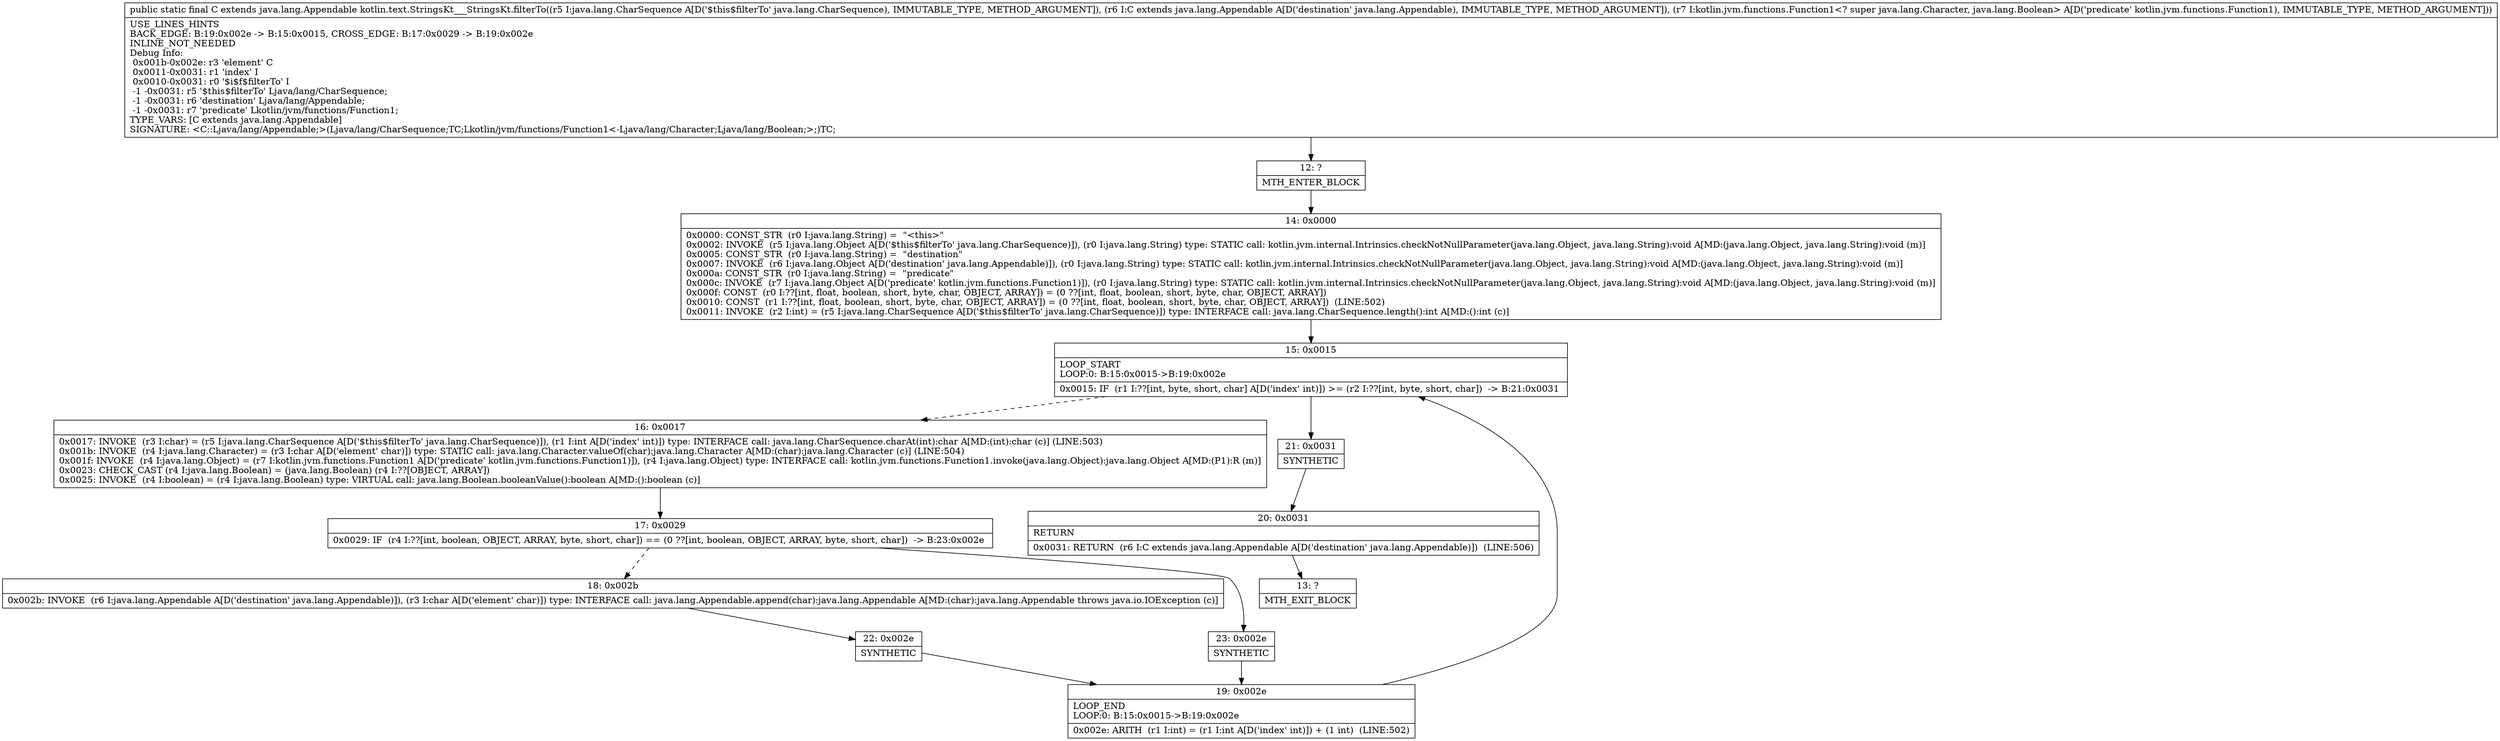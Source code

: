 digraph "CFG forkotlin.text.StringsKt___StringsKt.filterTo(Ljava\/lang\/CharSequence;Ljava\/lang\/Appendable;Lkotlin\/jvm\/functions\/Function1;)Ljava\/lang\/Appendable;" {
Node_12 [shape=record,label="{12\:\ ?|MTH_ENTER_BLOCK\l}"];
Node_14 [shape=record,label="{14\:\ 0x0000|0x0000: CONST_STR  (r0 I:java.lang.String) =  \"\<this\>\" \l0x0002: INVOKE  (r5 I:java.lang.Object A[D('$this$filterTo' java.lang.CharSequence)]), (r0 I:java.lang.String) type: STATIC call: kotlin.jvm.internal.Intrinsics.checkNotNullParameter(java.lang.Object, java.lang.String):void A[MD:(java.lang.Object, java.lang.String):void (m)]\l0x0005: CONST_STR  (r0 I:java.lang.String) =  \"destination\" \l0x0007: INVOKE  (r6 I:java.lang.Object A[D('destination' java.lang.Appendable)]), (r0 I:java.lang.String) type: STATIC call: kotlin.jvm.internal.Intrinsics.checkNotNullParameter(java.lang.Object, java.lang.String):void A[MD:(java.lang.Object, java.lang.String):void (m)]\l0x000a: CONST_STR  (r0 I:java.lang.String) =  \"predicate\" \l0x000c: INVOKE  (r7 I:java.lang.Object A[D('predicate' kotlin.jvm.functions.Function1)]), (r0 I:java.lang.String) type: STATIC call: kotlin.jvm.internal.Intrinsics.checkNotNullParameter(java.lang.Object, java.lang.String):void A[MD:(java.lang.Object, java.lang.String):void (m)]\l0x000f: CONST  (r0 I:??[int, float, boolean, short, byte, char, OBJECT, ARRAY]) = (0 ??[int, float, boolean, short, byte, char, OBJECT, ARRAY]) \l0x0010: CONST  (r1 I:??[int, float, boolean, short, byte, char, OBJECT, ARRAY]) = (0 ??[int, float, boolean, short, byte, char, OBJECT, ARRAY])  (LINE:502)\l0x0011: INVOKE  (r2 I:int) = (r5 I:java.lang.CharSequence A[D('$this$filterTo' java.lang.CharSequence)]) type: INTERFACE call: java.lang.CharSequence.length():int A[MD:():int (c)]\l}"];
Node_15 [shape=record,label="{15\:\ 0x0015|LOOP_START\lLOOP:0: B:15:0x0015\-\>B:19:0x002e\l|0x0015: IF  (r1 I:??[int, byte, short, char] A[D('index' int)]) \>= (r2 I:??[int, byte, short, char])  \-\> B:21:0x0031 \l}"];
Node_16 [shape=record,label="{16\:\ 0x0017|0x0017: INVOKE  (r3 I:char) = (r5 I:java.lang.CharSequence A[D('$this$filterTo' java.lang.CharSequence)]), (r1 I:int A[D('index' int)]) type: INTERFACE call: java.lang.CharSequence.charAt(int):char A[MD:(int):char (c)] (LINE:503)\l0x001b: INVOKE  (r4 I:java.lang.Character) = (r3 I:char A[D('element' char)]) type: STATIC call: java.lang.Character.valueOf(char):java.lang.Character A[MD:(char):java.lang.Character (c)] (LINE:504)\l0x001f: INVOKE  (r4 I:java.lang.Object) = (r7 I:kotlin.jvm.functions.Function1 A[D('predicate' kotlin.jvm.functions.Function1)]), (r4 I:java.lang.Object) type: INTERFACE call: kotlin.jvm.functions.Function1.invoke(java.lang.Object):java.lang.Object A[MD:(P1):R (m)]\l0x0023: CHECK_CAST (r4 I:java.lang.Boolean) = (java.lang.Boolean) (r4 I:??[OBJECT, ARRAY]) \l0x0025: INVOKE  (r4 I:boolean) = (r4 I:java.lang.Boolean) type: VIRTUAL call: java.lang.Boolean.booleanValue():boolean A[MD:():boolean (c)]\l}"];
Node_17 [shape=record,label="{17\:\ 0x0029|0x0029: IF  (r4 I:??[int, boolean, OBJECT, ARRAY, byte, short, char]) == (0 ??[int, boolean, OBJECT, ARRAY, byte, short, char])  \-\> B:23:0x002e \l}"];
Node_18 [shape=record,label="{18\:\ 0x002b|0x002b: INVOKE  (r6 I:java.lang.Appendable A[D('destination' java.lang.Appendable)]), (r3 I:char A[D('element' char)]) type: INTERFACE call: java.lang.Appendable.append(char):java.lang.Appendable A[MD:(char):java.lang.Appendable throws java.io.IOException (c)]\l}"];
Node_22 [shape=record,label="{22\:\ 0x002e|SYNTHETIC\l}"];
Node_19 [shape=record,label="{19\:\ 0x002e|LOOP_END\lLOOP:0: B:15:0x0015\-\>B:19:0x002e\l|0x002e: ARITH  (r1 I:int) = (r1 I:int A[D('index' int)]) + (1 int)  (LINE:502)\l}"];
Node_23 [shape=record,label="{23\:\ 0x002e|SYNTHETIC\l}"];
Node_21 [shape=record,label="{21\:\ 0x0031|SYNTHETIC\l}"];
Node_20 [shape=record,label="{20\:\ 0x0031|RETURN\l|0x0031: RETURN  (r6 I:C extends java.lang.Appendable A[D('destination' java.lang.Appendable)])  (LINE:506)\l}"];
Node_13 [shape=record,label="{13\:\ ?|MTH_EXIT_BLOCK\l}"];
MethodNode[shape=record,label="{public static final C extends java.lang.Appendable kotlin.text.StringsKt___StringsKt.filterTo((r5 I:java.lang.CharSequence A[D('$this$filterTo' java.lang.CharSequence), IMMUTABLE_TYPE, METHOD_ARGUMENT]), (r6 I:C extends java.lang.Appendable A[D('destination' java.lang.Appendable), IMMUTABLE_TYPE, METHOD_ARGUMENT]), (r7 I:kotlin.jvm.functions.Function1\<? super java.lang.Character, java.lang.Boolean\> A[D('predicate' kotlin.jvm.functions.Function1), IMMUTABLE_TYPE, METHOD_ARGUMENT]))  | USE_LINES_HINTS\lBACK_EDGE: B:19:0x002e \-\> B:15:0x0015, CROSS_EDGE: B:17:0x0029 \-\> B:19:0x002e\lINLINE_NOT_NEEDED\lDebug Info:\l  0x001b\-0x002e: r3 'element' C\l  0x0011\-0x0031: r1 'index' I\l  0x0010\-0x0031: r0 '$i$f$filterTo' I\l  \-1 \-0x0031: r5 '$this$filterTo' Ljava\/lang\/CharSequence;\l  \-1 \-0x0031: r6 'destination' Ljava\/lang\/Appendable;\l  \-1 \-0x0031: r7 'predicate' Lkotlin\/jvm\/functions\/Function1;\lTYPE_VARS: [C extends java.lang.Appendable]\lSIGNATURE: \<C::Ljava\/lang\/Appendable;\>(Ljava\/lang\/CharSequence;TC;Lkotlin\/jvm\/functions\/Function1\<\-Ljava\/lang\/Character;Ljava\/lang\/Boolean;\>;)TC;\l}"];
MethodNode -> Node_12;Node_12 -> Node_14;
Node_14 -> Node_15;
Node_15 -> Node_16[style=dashed];
Node_15 -> Node_21;
Node_16 -> Node_17;
Node_17 -> Node_18[style=dashed];
Node_17 -> Node_23;
Node_18 -> Node_22;
Node_22 -> Node_19;
Node_19 -> Node_15;
Node_23 -> Node_19;
Node_21 -> Node_20;
Node_20 -> Node_13;
}

